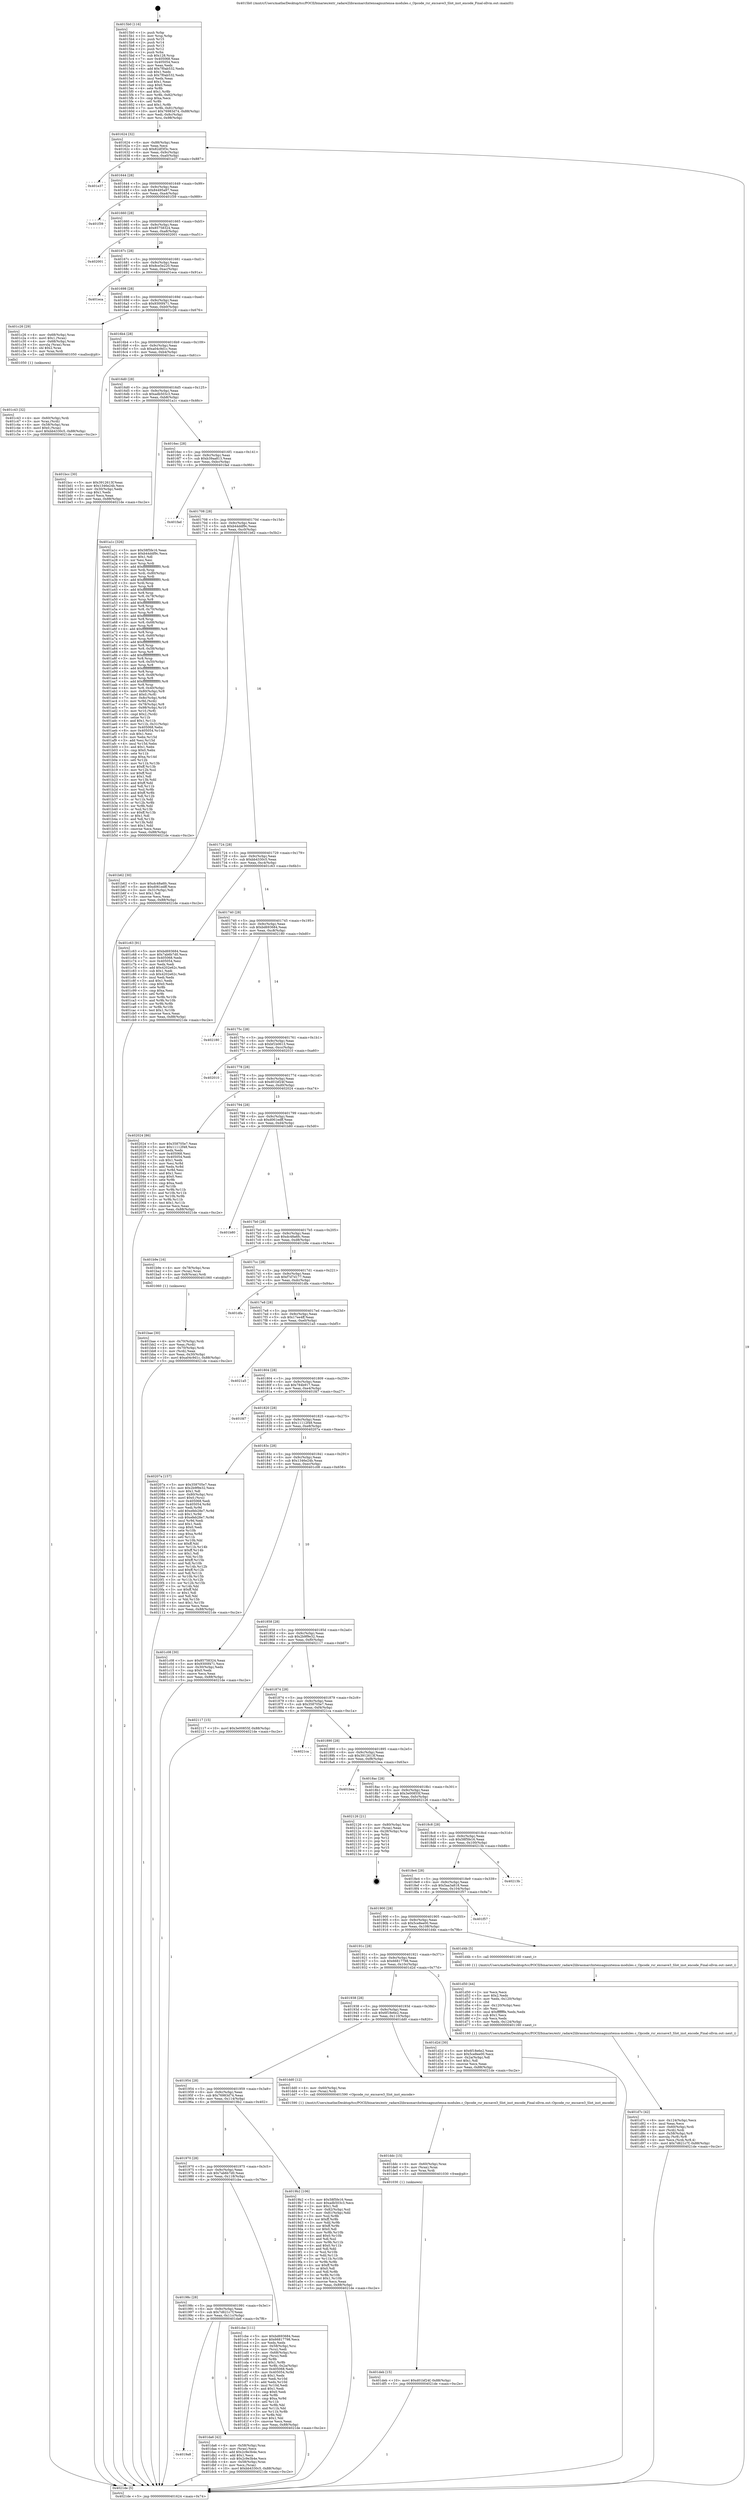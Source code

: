 digraph "0x4015b0" {
  label = "0x4015b0 (/mnt/c/Users/mathe/Desktop/tcc/POCII/binaries/extr_radare2librasmarchxtensagnuxtensa-modules.c_Opcode_rsr_excsave3_Slot_inst_encode_Final-ollvm.out::main(0))"
  labelloc = "t"
  node[shape=record]

  Entry [label="",width=0.3,height=0.3,shape=circle,fillcolor=black,style=filled]
  "0x401624" [label="{
     0x401624 [32]\l
     | [instrs]\l
     &nbsp;&nbsp;0x401624 \<+6\>: mov -0x88(%rbp),%eax\l
     &nbsp;&nbsp;0x40162a \<+2\>: mov %eax,%ecx\l
     &nbsp;&nbsp;0x40162c \<+6\>: sub $0x82df3f3c,%ecx\l
     &nbsp;&nbsp;0x401632 \<+6\>: mov %eax,-0x9c(%rbp)\l
     &nbsp;&nbsp;0x401638 \<+6\>: mov %ecx,-0xa0(%rbp)\l
     &nbsp;&nbsp;0x40163e \<+6\>: je 0000000000401e37 \<main+0x887\>\l
  }"]
  "0x401e37" [label="{
     0x401e37\l
  }", style=dashed]
  "0x401644" [label="{
     0x401644 [28]\l
     | [instrs]\l
     &nbsp;&nbsp;0x401644 \<+5\>: jmp 0000000000401649 \<main+0x99\>\l
     &nbsp;&nbsp;0x401649 \<+6\>: mov -0x9c(%rbp),%eax\l
     &nbsp;&nbsp;0x40164f \<+5\>: sub $0x84495a97,%eax\l
     &nbsp;&nbsp;0x401654 \<+6\>: mov %eax,-0xa4(%rbp)\l
     &nbsp;&nbsp;0x40165a \<+6\>: je 0000000000401f39 \<main+0x989\>\l
  }"]
  Exit [label="",width=0.3,height=0.3,shape=circle,fillcolor=black,style=filled,peripheries=2]
  "0x401f39" [label="{
     0x401f39\l
  }", style=dashed]
  "0x401660" [label="{
     0x401660 [28]\l
     | [instrs]\l
     &nbsp;&nbsp;0x401660 \<+5\>: jmp 0000000000401665 \<main+0xb5\>\l
     &nbsp;&nbsp;0x401665 \<+6\>: mov -0x9c(%rbp),%eax\l
     &nbsp;&nbsp;0x40166b \<+5\>: sub $0x85758324,%eax\l
     &nbsp;&nbsp;0x401670 \<+6\>: mov %eax,-0xa8(%rbp)\l
     &nbsp;&nbsp;0x401676 \<+6\>: je 0000000000402001 \<main+0xa51\>\l
  }"]
  "0x401deb" [label="{
     0x401deb [15]\l
     | [instrs]\l
     &nbsp;&nbsp;0x401deb \<+10\>: movl $0xd01bf24f,-0x88(%rbp)\l
     &nbsp;&nbsp;0x401df5 \<+5\>: jmp 00000000004021de \<main+0xc2e\>\l
  }"]
  "0x402001" [label="{
     0x402001\l
  }", style=dashed]
  "0x40167c" [label="{
     0x40167c [28]\l
     | [instrs]\l
     &nbsp;&nbsp;0x40167c \<+5\>: jmp 0000000000401681 \<main+0xd1\>\l
     &nbsp;&nbsp;0x401681 \<+6\>: mov -0x9c(%rbp),%eax\l
     &nbsp;&nbsp;0x401687 \<+5\>: sub $0x8ce5e220,%eax\l
     &nbsp;&nbsp;0x40168c \<+6\>: mov %eax,-0xac(%rbp)\l
     &nbsp;&nbsp;0x401692 \<+6\>: je 0000000000401eca \<main+0x91a\>\l
  }"]
  "0x401ddc" [label="{
     0x401ddc [15]\l
     | [instrs]\l
     &nbsp;&nbsp;0x401ddc \<+4\>: mov -0x60(%rbp),%rax\l
     &nbsp;&nbsp;0x401de0 \<+3\>: mov (%rax),%rax\l
     &nbsp;&nbsp;0x401de3 \<+3\>: mov %rax,%rdi\l
     &nbsp;&nbsp;0x401de6 \<+5\>: call 0000000000401030 \<free@plt\>\l
     | [calls]\l
     &nbsp;&nbsp;0x401030 \{1\} (unknown)\l
  }"]
  "0x401eca" [label="{
     0x401eca\l
  }", style=dashed]
  "0x401698" [label="{
     0x401698 [28]\l
     | [instrs]\l
     &nbsp;&nbsp;0x401698 \<+5\>: jmp 000000000040169d \<main+0xed\>\l
     &nbsp;&nbsp;0x40169d \<+6\>: mov -0x9c(%rbp),%eax\l
     &nbsp;&nbsp;0x4016a3 \<+5\>: sub $0x9300f471,%eax\l
     &nbsp;&nbsp;0x4016a8 \<+6\>: mov %eax,-0xb0(%rbp)\l
     &nbsp;&nbsp;0x4016ae \<+6\>: je 0000000000401c26 \<main+0x676\>\l
  }"]
  "0x4019a8" [label="{
     0x4019a8\l
  }", style=dashed]
  "0x401c26" [label="{
     0x401c26 [29]\l
     | [instrs]\l
     &nbsp;&nbsp;0x401c26 \<+4\>: mov -0x68(%rbp),%rax\l
     &nbsp;&nbsp;0x401c2a \<+6\>: movl $0x1,(%rax)\l
     &nbsp;&nbsp;0x401c30 \<+4\>: mov -0x68(%rbp),%rax\l
     &nbsp;&nbsp;0x401c34 \<+3\>: movslq (%rax),%rax\l
     &nbsp;&nbsp;0x401c37 \<+4\>: shl $0x2,%rax\l
     &nbsp;&nbsp;0x401c3b \<+3\>: mov %rax,%rdi\l
     &nbsp;&nbsp;0x401c3e \<+5\>: call 0000000000401050 \<malloc@plt\>\l
     | [calls]\l
     &nbsp;&nbsp;0x401050 \{1\} (unknown)\l
  }"]
  "0x4016b4" [label="{
     0x4016b4 [28]\l
     | [instrs]\l
     &nbsp;&nbsp;0x4016b4 \<+5\>: jmp 00000000004016b9 \<main+0x109\>\l
     &nbsp;&nbsp;0x4016b9 \<+6\>: mov -0x9c(%rbp),%eax\l
     &nbsp;&nbsp;0x4016bf \<+5\>: sub $0xa04c9d1c,%eax\l
     &nbsp;&nbsp;0x4016c4 \<+6\>: mov %eax,-0xb4(%rbp)\l
     &nbsp;&nbsp;0x4016ca \<+6\>: je 0000000000401bcc \<main+0x61c\>\l
  }"]
  "0x401da6" [label="{
     0x401da6 [42]\l
     | [instrs]\l
     &nbsp;&nbsp;0x401da6 \<+4\>: mov -0x58(%rbp),%rax\l
     &nbsp;&nbsp;0x401daa \<+2\>: mov (%rax),%ecx\l
     &nbsp;&nbsp;0x401dac \<+6\>: add $0x2c9e3b4e,%ecx\l
     &nbsp;&nbsp;0x401db2 \<+3\>: add $0x1,%ecx\l
     &nbsp;&nbsp;0x401db5 \<+6\>: sub $0x2c9e3b4e,%ecx\l
     &nbsp;&nbsp;0x401dbb \<+4\>: mov -0x58(%rbp),%rax\l
     &nbsp;&nbsp;0x401dbf \<+2\>: mov %ecx,(%rax)\l
     &nbsp;&nbsp;0x401dc1 \<+10\>: movl $0xbb4330c5,-0x88(%rbp)\l
     &nbsp;&nbsp;0x401dcb \<+5\>: jmp 00000000004021de \<main+0xc2e\>\l
  }"]
  "0x401bcc" [label="{
     0x401bcc [30]\l
     | [instrs]\l
     &nbsp;&nbsp;0x401bcc \<+5\>: mov $0x3912613f,%eax\l
     &nbsp;&nbsp;0x401bd1 \<+5\>: mov $0x1346e24b,%ecx\l
     &nbsp;&nbsp;0x401bd6 \<+3\>: mov -0x30(%rbp),%edx\l
     &nbsp;&nbsp;0x401bd9 \<+3\>: cmp $0x1,%edx\l
     &nbsp;&nbsp;0x401bdc \<+3\>: cmovl %ecx,%eax\l
     &nbsp;&nbsp;0x401bdf \<+6\>: mov %eax,-0x88(%rbp)\l
     &nbsp;&nbsp;0x401be5 \<+5\>: jmp 00000000004021de \<main+0xc2e\>\l
  }"]
  "0x4016d0" [label="{
     0x4016d0 [28]\l
     | [instrs]\l
     &nbsp;&nbsp;0x4016d0 \<+5\>: jmp 00000000004016d5 \<main+0x125\>\l
     &nbsp;&nbsp;0x4016d5 \<+6\>: mov -0x9c(%rbp),%eax\l
     &nbsp;&nbsp;0x4016db \<+5\>: sub $0xadb503c3,%eax\l
     &nbsp;&nbsp;0x4016e0 \<+6\>: mov %eax,-0xb8(%rbp)\l
     &nbsp;&nbsp;0x4016e6 \<+6\>: je 0000000000401a1c \<main+0x46c\>\l
  }"]
  "0x401d7c" [label="{
     0x401d7c [42]\l
     | [instrs]\l
     &nbsp;&nbsp;0x401d7c \<+6\>: mov -0x124(%rbp),%ecx\l
     &nbsp;&nbsp;0x401d82 \<+3\>: imul %eax,%ecx\l
     &nbsp;&nbsp;0x401d85 \<+4\>: mov -0x60(%rbp),%rdi\l
     &nbsp;&nbsp;0x401d89 \<+3\>: mov (%rdi),%rdi\l
     &nbsp;&nbsp;0x401d8c \<+4\>: mov -0x58(%rbp),%r8\l
     &nbsp;&nbsp;0x401d90 \<+3\>: movslq (%r8),%r8\l
     &nbsp;&nbsp;0x401d93 \<+4\>: mov %ecx,(%rdi,%r8,4)\l
     &nbsp;&nbsp;0x401d97 \<+10\>: movl $0x7d621c7f,-0x88(%rbp)\l
     &nbsp;&nbsp;0x401da1 \<+5\>: jmp 00000000004021de \<main+0xc2e\>\l
  }"]
  "0x401a1c" [label="{
     0x401a1c [326]\l
     | [instrs]\l
     &nbsp;&nbsp;0x401a1c \<+5\>: mov $0x58f5fe16,%eax\l
     &nbsp;&nbsp;0x401a21 \<+5\>: mov $0xb44ddf9c,%ecx\l
     &nbsp;&nbsp;0x401a26 \<+2\>: mov $0x1,%dl\l
     &nbsp;&nbsp;0x401a28 \<+2\>: xor %esi,%esi\l
     &nbsp;&nbsp;0x401a2a \<+3\>: mov %rsp,%rdi\l
     &nbsp;&nbsp;0x401a2d \<+4\>: add $0xfffffffffffffff0,%rdi\l
     &nbsp;&nbsp;0x401a31 \<+3\>: mov %rdi,%rsp\l
     &nbsp;&nbsp;0x401a34 \<+4\>: mov %rdi,-0x80(%rbp)\l
     &nbsp;&nbsp;0x401a38 \<+3\>: mov %rsp,%rdi\l
     &nbsp;&nbsp;0x401a3b \<+4\>: add $0xfffffffffffffff0,%rdi\l
     &nbsp;&nbsp;0x401a3f \<+3\>: mov %rdi,%rsp\l
     &nbsp;&nbsp;0x401a42 \<+3\>: mov %rsp,%r8\l
     &nbsp;&nbsp;0x401a45 \<+4\>: add $0xfffffffffffffff0,%r8\l
     &nbsp;&nbsp;0x401a49 \<+3\>: mov %r8,%rsp\l
     &nbsp;&nbsp;0x401a4c \<+4\>: mov %r8,-0x78(%rbp)\l
     &nbsp;&nbsp;0x401a50 \<+3\>: mov %rsp,%r8\l
     &nbsp;&nbsp;0x401a53 \<+4\>: add $0xfffffffffffffff0,%r8\l
     &nbsp;&nbsp;0x401a57 \<+3\>: mov %r8,%rsp\l
     &nbsp;&nbsp;0x401a5a \<+4\>: mov %r8,-0x70(%rbp)\l
     &nbsp;&nbsp;0x401a5e \<+3\>: mov %rsp,%r8\l
     &nbsp;&nbsp;0x401a61 \<+4\>: add $0xfffffffffffffff0,%r8\l
     &nbsp;&nbsp;0x401a65 \<+3\>: mov %r8,%rsp\l
     &nbsp;&nbsp;0x401a68 \<+4\>: mov %r8,-0x68(%rbp)\l
     &nbsp;&nbsp;0x401a6c \<+3\>: mov %rsp,%r8\l
     &nbsp;&nbsp;0x401a6f \<+4\>: add $0xfffffffffffffff0,%r8\l
     &nbsp;&nbsp;0x401a73 \<+3\>: mov %r8,%rsp\l
     &nbsp;&nbsp;0x401a76 \<+4\>: mov %r8,-0x60(%rbp)\l
     &nbsp;&nbsp;0x401a7a \<+3\>: mov %rsp,%r8\l
     &nbsp;&nbsp;0x401a7d \<+4\>: add $0xfffffffffffffff0,%r8\l
     &nbsp;&nbsp;0x401a81 \<+3\>: mov %r8,%rsp\l
     &nbsp;&nbsp;0x401a84 \<+4\>: mov %r8,-0x58(%rbp)\l
     &nbsp;&nbsp;0x401a88 \<+3\>: mov %rsp,%r8\l
     &nbsp;&nbsp;0x401a8b \<+4\>: add $0xfffffffffffffff0,%r8\l
     &nbsp;&nbsp;0x401a8f \<+3\>: mov %r8,%rsp\l
     &nbsp;&nbsp;0x401a92 \<+4\>: mov %r8,-0x50(%rbp)\l
     &nbsp;&nbsp;0x401a96 \<+3\>: mov %rsp,%r8\l
     &nbsp;&nbsp;0x401a99 \<+4\>: add $0xfffffffffffffff0,%r8\l
     &nbsp;&nbsp;0x401a9d \<+3\>: mov %r8,%rsp\l
     &nbsp;&nbsp;0x401aa0 \<+4\>: mov %r8,-0x48(%rbp)\l
     &nbsp;&nbsp;0x401aa4 \<+3\>: mov %rsp,%r8\l
     &nbsp;&nbsp;0x401aa7 \<+4\>: add $0xfffffffffffffff0,%r8\l
     &nbsp;&nbsp;0x401aab \<+3\>: mov %r8,%rsp\l
     &nbsp;&nbsp;0x401aae \<+4\>: mov %r8,-0x40(%rbp)\l
     &nbsp;&nbsp;0x401ab2 \<+4\>: mov -0x80(%rbp),%r8\l
     &nbsp;&nbsp;0x401ab6 \<+7\>: movl $0x0,(%r8)\l
     &nbsp;&nbsp;0x401abd \<+7\>: mov -0x8c(%rbp),%r9d\l
     &nbsp;&nbsp;0x401ac4 \<+3\>: mov %r9d,(%rdi)\l
     &nbsp;&nbsp;0x401ac7 \<+4\>: mov -0x78(%rbp),%r8\l
     &nbsp;&nbsp;0x401acb \<+7\>: mov -0x98(%rbp),%r10\l
     &nbsp;&nbsp;0x401ad2 \<+3\>: mov %r10,(%r8)\l
     &nbsp;&nbsp;0x401ad5 \<+3\>: cmpl $0x2,(%rdi)\l
     &nbsp;&nbsp;0x401ad8 \<+4\>: setne %r11b\l
     &nbsp;&nbsp;0x401adc \<+4\>: and $0x1,%r11b\l
     &nbsp;&nbsp;0x401ae0 \<+4\>: mov %r11b,-0x31(%rbp)\l
     &nbsp;&nbsp;0x401ae4 \<+7\>: mov 0x405068,%ebx\l
     &nbsp;&nbsp;0x401aeb \<+8\>: mov 0x405054,%r14d\l
     &nbsp;&nbsp;0x401af3 \<+3\>: sub $0x1,%esi\l
     &nbsp;&nbsp;0x401af6 \<+3\>: mov %ebx,%r15d\l
     &nbsp;&nbsp;0x401af9 \<+3\>: add %esi,%r15d\l
     &nbsp;&nbsp;0x401afc \<+4\>: imul %r15d,%ebx\l
     &nbsp;&nbsp;0x401b00 \<+3\>: and $0x1,%ebx\l
     &nbsp;&nbsp;0x401b03 \<+3\>: cmp $0x0,%ebx\l
     &nbsp;&nbsp;0x401b06 \<+4\>: sete %r11b\l
     &nbsp;&nbsp;0x401b0a \<+4\>: cmp $0xa,%r14d\l
     &nbsp;&nbsp;0x401b0e \<+4\>: setl %r12b\l
     &nbsp;&nbsp;0x401b12 \<+3\>: mov %r11b,%r13b\l
     &nbsp;&nbsp;0x401b15 \<+4\>: xor $0xff,%r13b\l
     &nbsp;&nbsp;0x401b19 \<+3\>: mov %r12b,%sil\l
     &nbsp;&nbsp;0x401b1c \<+4\>: xor $0xff,%sil\l
     &nbsp;&nbsp;0x401b20 \<+3\>: xor $0x1,%dl\l
     &nbsp;&nbsp;0x401b23 \<+3\>: mov %r13b,%dil\l
     &nbsp;&nbsp;0x401b26 \<+4\>: and $0xff,%dil\l
     &nbsp;&nbsp;0x401b2a \<+3\>: and %dl,%r11b\l
     &nbsp;&nbsp;0x401b2d \<+3\>: mov %sil,%r8b\l
     &nbsp;&nbsp;0x401b30 \<+4\>: and $0xff,%r8b\l
     &nbsp;&nbsp;0x401b34 \<+3\>: and %dl,%r12b\l
     &nbsp;&nbsp;0x401b37 \<+3\>: or %r11b,%dil\l
     &nbsp;&nbsp;0x401b3a \<+3\>: or %r12b,%r8b\l
     &nbsp;&nbsp;0x401b3d \<+3\>: xor %r8b,%dil\l
     &nbsp;&nbsp;0x401b40 \<+3\>: or %sil,%r13b\l
     &nbsp;&nbsp;0x401b43 \<+4\>: xor $0xff,%r13b\l
     &nbsp;&nbsp;0x401b47 \<+3\>: or $0x1,%dl\l
     &nbsp;&nbsp;0x401b4a \<+3\>: and %dl,%r13b\l
     &nbsp;&nbsp;0x401b4d \<+3\>: or %r13b,%dil\l
     &nbsp;&nbsp;0x401b50 \<+4\>: test $0x1,%dil\l
     &nbsp;&nbsp;0x401b54 \<+3\>: cmovne %ecx,%eax\l
     &nbsp;&nbsp;0x401b57 \<+6\>: mov %eax,-0x88(%rbp)\l
     &nbsp;&nbsp;0x401b5d \<+5\>: jmp 00000000004021de \<main+0xc2e\>\l
  }"]
  "0x4016ec" [label="{
     0x4016ec [28]\l
     | [instrs]\l
     &nbsp;&nbsp;0x4016ec \<+5\>: jmp 00000000004016f1 \<main+0x141\>\l
     &nbsp;&nbsp;0x4016f1 \<+6\>: mov -0x9c(%rbp),%eax\l
     &nbsp;&nbsp;0x4016f7 \<+5\>: sub $0xb39aa813,%eax\l
     &nbsp;&nbsp;0x4016fc \<+6\>: mov %eax,-0xbc(%rbp)\l
     &nbsp;&nbsp;0x401702 \<+6\>: je 0000000000401fad \<main+0x9fd\>\l
  }"]
  "0x401d50" [label="{
     0x401d50 [44]\l
     | [instrs]\l
     &nbsp;&nbsp;0x401d50 \<+2\>: xor %ecx,%ecx\l
     &nbsp;&nbsp;0x401d52 \<+5\>: mov $0x2,%edx\l
     &nbsp;&nbsp;0x401d57 \<+6\>: mov %edx,-0x120(%rbp)\l
     &nbsp;&nbsp;0x401d5d \<+1\>: cltd\l
     &nbsp;&nbsp;0x401d5e \<+6\>: mov -0x120(%rbp),%esi\l
     &nbsp;&nbsp;0x401d64 \<+2\>: idiv %esi\l
     &nbsp;&nbsp;0x401d66 \<+6\>: imul $0xfffffffe,%edx,%edx\l
     &nbsp;&nbsp;0x401d6c \<+3\>: sub $0x1,%ecx\l
     &nbsp;&nbsp;0x401d6f \<+2\>: sub %ecx,%edx\l
     &nbsp;&nbsp;0x401d71 \<+6\>: mov %edx,-0x124(%rbp)\l
     &nbsp;&nbsp;0x401d77 \<+5\>: call 0000000000401160 \<next_i\>\l
     | [calls]\l
     &nbsp;&nbsp;0x401160 \{1\} (/mnt/c/Users/mathe/Desktop/tcc/POCII/binaries/extr_radare2librasmarchxtensagnuxtensa-modules.c_Opcode_rsr_excsave3_Slot_inst_encode_Final-ollvm.out::next_i)\l
  }"]
  "0x401fad" [label="{
     0x401fad\l
  }", style=dashed]
  "0x401708" [label="{
     0x401708 [28]\l
     | [instrs]\l
     &nbsp;&nbsp;0x401708 \<+5\>: jmp 000000000040170d \<main+0x15d\>\l
     &nbsp;&nbsp;0x40170d \<+6\>: mov -0x9c(%rbp),%eax\l
     &nbsp;&nbsp;0x401713 \<+5\>: sub $0xb44ddf9c,%eax\l
     &nbsp;&nbsp;0x401718 \<+6\>: mov %eax,-0xc0(%rbp)\l
     &nbsp;&nbsp;0x40171e \<+6\>: je 0000000000401b62 \<main+0x5b2\>\l
  }"]
  "0x40198c" [label="{
     0x40198c [28]\l
     | [instrs]\l
     &nbsp;&nbsp;0x40198c \<+5\>: jmp 0000000000401991 \<main+0x3e1\>\l
     &nbsp;&nbsp;0x401991 \<+6\>: mov -0x9c(%rbp),%eax\l
     &nbsp;&nbsp;0x401997 \<+5\>: sub $0x7d621c7f,%eax\l
     &nbsp;&nbsp;0x40199c \<+6\>: mov %eax,-0x11c(%rbp)\l
     &nbsp;&nbsp;0x4019a2 \<+6\>: je 0000000000401da6 \<main+0x7f6\>\l
  }"]
  "0x401b62" [label="{
     0x401b62 [30]\l
     | [instrs]\l
     &nbsp;&nbsp;0x401b62 \<+5\>: mov $0xdc48a6fc,%eax\l
     &nbsp;&nbsp;0x401b67 \<+5\>: mov $0xd061edff,%ecx\l
     &nbsp;&nbsp;0x401b6c \<+3\>: mov -0x31(%rbp),%dl\l
     &nbsp;&nbsp;0x401b6f \<+3\>: test $0x1,%dl\l
     &nbsp;&nbsp;0x401b72 \<+3\>: cmovne %ecx,%eax\l
     &nbsp;&nbsp;0x401b75 \<+6\>: mov %eax,-0x88(%rbp)\l
     &nbsp;&nbsp;0x401b7b \<+5\>: jmp 00000000004021de \<main+0xc2e\>\l
  }"]
  "0x401724" [label="{
     0x401724 [28]\l
     | [instrs]\l
     &nbsp;&nbsp;0x401724 \<+5\>: jmp 0000000000401729 \<main+0x179\>\l
     &nbsp;&nbsp;0x401729 \<+6\>: mov -0x9c(%rbp),%eax\l
     &nbsp;&nbsp;0x40172f \<+5\>: sub $0xbb4330c5,%eax\l
     &nbsp;&nbsp;0x401734 \<+6\>: mov %eax,-0xc4(%rbp)\l
     &nbsp;&nbsp;0x40173a \<+6\>: je 0000000000401c63 \<main+0x6b3\>\l
  }"]
  "0x401cbe" [label="{
     0x401cbe [111]\l
     | [instrs]\l
     &nbsp;&nbsp;0x401cbe \<+5\>: mov $0xbd693684,%eax\l
     &nbsp;&nbsp;0x401cc3 \<+5\>: mov $0x66817798,%ecx\l
     &nbsp;&nbsp;0x401cc8 \<+2\>: xor %edx,%edx\l
     &nbsp;&nbsp;0x401cca \<+4\>: mov -0x58(%rbp),%rsi\l
     &nbsp;&nbsp;0x401cce \<+2\>: mov (%rsi),%edi\l
     &nbsp;&nbsp;0x401cd0 \<+4\>: mov -0x68(%rbp),%rsi\l
     &nbsp;&nbsp;0x401cd4 \<+2\>: cmp (%rsi),%edi\l
     &nbsp;&nbsp;0x401cd6 \<+4\>: setl %r8b\l
     &nbsp;&nbsp;0x401cda \<+4\>: and $0x1,%r8b\l
     &nbsp;&nbsp;0x401cde \<+4\>: mov %r8b,-0x2a(%rbp)\l
     &nbsp;&nbsp;0x401ce2 \<+7\>: mov 0x405068,%edi\l
     &nbsp;&nbsp;0x401ce9 \<+8\>: mov 0x405054,%r9d\l
     &nbsp;&nbsp;0x401cf1 \<+3\>: sub $0x1,%edx\l
     &nbsp;&nbsp;0x401cf4 \<+3\>: mov %edi,%r10d\l
     &nbsp;&nbsp;0x401cf7 \<+3\>: add %edx,%r10d\l
     &nbsp;&nbsp;0x401cfa \<+4\>: imul %r10d,%edi\l
     &nbsp;&nbsp;0x401cfe \<+3\>: and $0x1,%edi\l
     &nbsp;&nbsp;0x401d01 \<+3\>: cmp $0x0,%edi\l
     &nbsp;&nbsp;0x401d04 \<+4\>: sete %r8b\l
     &nbsp;&nbsp;0x401d08 \<+4\>: cmp $0xa,%r9d\l
     &nbsp;&nbsp;0x401d0c \<+4\>: setl %r11b\l
     &nbsp;&nbsp;0x401d10 \<+3\>: mov %r8b,%bl\l
     &nbsp;&nbsp;0x401d13 \<+3\>: and %r11b,%bl\l
     &nbsp;&nbsp;0x401d16 \<+3\>: xor %r11b,%r8b\l
     &nbsp;&nbsp;0x401d19 \<+3\>: or %r8b,%bl\l
     &nbsp;&nbsp;0x401d1c \<+3\>: test $0x1,%bl\l
     &nbsp;&nbsp;0x401d1f \<+3\>: cmovne %ecx,%eax\l
     &nbsp;&nbsp;0x401d22 \<+6\>: mov %eax,-0x88(%rbp)\l
     &nbsp;&nbsp;0x401d28 \<+5\>: jmp 00000000004021de \<main+0xc2e\>\l
  }"]
  "0x401c63" [label="{
     0x401c63 [91]\l
     | [instrs]\l
     &nbsp;&nbsp;0x401c63 \<+5\>: mov $0xbd693684,%eax\l
     &nbsp;&nbsp;0x401c68 \<+5\>: mov $0x7ab6b7d0,%ecx\l
     &nbsp;&nbsp;0x401c6d \<+7\>: mov 0x405068,%edx\l
     &nbsp;&nbsp;0x401c74 \<+7\>: mov 0x405054,%esi\l
     &nbsp;&nbsp;0x401c7b \<+2\>: mov %edx,%edi\l
     &nbsp;&nbsp;0x401c7d \<+6\>: add $0x4202e62c,%edi\l
     &nbsp;&nbsp;0x401c83 \<+3\>: sub $0x1,%edi\l
     &nbsp;&nbsp;0x401c86 \<+6\>: sub $0x4202e62c,%edi\l
     &nbsp;&nbsp;0x401c8c \<+3\>: imul %edi,%edx\l
     &nbsp;&nbsp;0x401c8f \<+3\>: and $0x1,%edx\l
     &nbsp;&nbsp;0x401c92 \<+3\>: cmp $0x0,%edx\l
     &nbsp;&nbsp;0x401c95 \<+4\>: sete %r8b\l
     &nbsp;&nbsp;0x401c99 \<+3\>: cmp $0xa,%esi\l
     &nbsp;&nbsp;0x401c9c \<+4\>: setl %r9b\l
     &nbsp;&nbsp;0x401ca0 \<+3\>: mov %r8b,%r10b\l
     &nbsp;&nbsp;0x401ca3 \<+3\>: and %r9b,%r10b\l
     &nbsp;&nbsp;0x401ca6 \<+3\>: xor %r9b,%r8b\l
     &nbsp;&nbsp;0x401ca9 \<+3\>: or %r8b,%r10b\l
     &nbsp;&nbsp;0x401cac \<+4\>: test $0x1,%r10b\l
     &nbsp;&nbsp;0x401cb0 \<+3\>: cmovne %ecx,%eax\l
     &nbsp;&nbsp;0x401cb3 \<+6\>: mov %eax,-0x88(%rbp)\l
     &nbsp;&nbsp;0x401cb9 \<+5\>: jmp 00000000004021de \<main+0xc2e\>\l
  }"]
  "0x401740" [label="{
     0x401740 [28]\l
     | [instrs]\l
     &nbsp;&nbsp;0x401740 \<+5\>: jmp 0000000000401745 \<main+0x195\>\l
     &nbsp;&nbsp;0x401745 \<+6\>: mov -0x9c(%rbp),%eax\l
     &nbsp;&nbsp;0x40174b \<+5\>: sub $0xbd693684,%eax\l
     &nbsp;&nbsp;0x401750 \<+6\>: mov %eax,-0xc8(%rbp)\l
     &nbsp;&nbsp;0x401756 \<+6\>: je 0000000000402180 \<main+0xbd0\>\l
  }"]
  "0x401c43" [label="{
     0x401c43 [32]\l
     | [instrs]\l
     &nbsp;&nbsp;0x401c43 \<+4\>: mov -0x60(%rbp),%rdi\l
     &nbsp;&nbsp;0x401c47 \<+3\>: mov %rax,(%rdi)\l
     &nbsp;&nbsp;0x401c4a \<+4\>: mov -0x58(%rbp),%rax\l
     &nbsp;&nbsp;0x401c4e \<+6\>: movl $0x0,(%rax)\l
     &nbsp;&nbsp;0x401c54 \<+10\>: movl $0xbb4330c5,-0x88(%rbp)\l
     &nbsp;&nbsp;0x401c5e \<+5\>: jmp 00000000004021de \<main+0xc2e\>\l
  }"]
  "0x402180" [label="{
     0x402180\l
  }", style=dashed]
  "0x40175c" [label="{
     0x40175c [28]\l
     | [instrs]\l
     &nbsp;&nbsp;0x40175c \<+5\>: jmp 0000000000401761 \<main+0x1b1\>\l
     &nbsp;&nbsp;0x401761 \<+6\>: mov -0x9c(%rbp),%eax\l
     &nbsp;&nbsp;0x401767 \<+5\>: sub $0xbf1b0613,%eax\l
     &nbsp;&nbsp;0x40176c \<+6\>: mov %eax,-0xcc(%rbp)\l
     &nbsp;&nbsp;0x401772 \<+6\>: je 0000000000402010 \<main+0xa60\>\l
  }"]
  "0x401bae" [label="{
     0x401bae [30]\l
     | [instrs]\l
     &nbsp;&nbsp;0x401bae \<+4\>: mov -0x70(%rbp),%rdi\l
     &nbsp;&nbsp;0x401bb2 \<+2\>: mov %eax,(%rdi)\l
     &nbsp;&nbsp;0x401bb4 \<+4\>: mov -0x70(%rbp),%rdi\l
     &nbsp;&nbsp;0x401bb8 \<+2\>: mov (%rdi),%eax\l
     &nbsp;&nbsp;0x401bba \<+3\>: mov %eax,-0x30(%rbp)\l
     &nbsp;&nbsp;0x401bbd \<+10\>: movl $0xa04c9d1c,-0x88(%rbp)\l
     &nbsp;&nbsp;0x401bc7 \<+5\>: jmp 00000000004021de \<main+0xc2e\>\l
  }"]
  "0x402010" [label="{
     0x402010\l
  }", style=dashed]
  "0x401778" [label="{
     0x401778 [28]\l
     | [instrs]\l
     &nbsp;&nbsp;0x401778 \<+5\>: jmp 000000000040177d \<main+0x1cd\>\l
     &nbsp;&nbsp;0x40177d \<+6\>: mov -0x9c(%rbp),%eax\l
     &nbsp;&nbsp;0x401783 \<+5\>: sub $0xd01bf24f,%eax\l
     &nbsp;&nbsp;0x401788 \<+6\>: mov %eax,-0xd0(%rbp)\l
     &nbsp;&nbsp;0x40178e \<+6\>: je 0000000000402024 \<main+0xa74\>\l
  }"]
  "0x4015b0" [label="{
     0x4015b0 [116]\l
     | [instrs]\l
     &nbsp;&nbsp;0x4015b0 \<+1\>: push %rbp\l
     &nbsp;&nbsp;0x4015b1 \<+3\>: mov %rsp,%rbp\l
     &nbsp;&nbsp;0x4015b4 \<+2\>: push %r15\l
     &nbsp;&nbsp;0x4015b6 \<+2\>: push %r14\l
     &nbsp;&nbsp;0x4015b8 \<+2\>: push %r13\l
     &nbsp;&nbsp;0x4015ba \<+2\>: push %r12\l
     &nbsp;&nbsp;0x4015bc \<+1\>: push %rbx\l
     &nbsp;&nbsp;0x4015bd \<+7\>: sub $0x128,%rsp\l
     &nbsp;&nbsp;0x4015c4 \<+7\>: mov 0x405068,%eax\l
     &nbsp;&nbsp;0x4015cb \<+7\>: mov 0x405054,%ecx\l
     &nbsp;&nbsp;0x4015d2 \<+2\>: mov %eax,%edx\l
     &nbsp;&nbsp;0x4015d4 \<+6\>: add $0x7f0ab532,%edx\l
     &nbsp;&nbsp;0x4015da \<+3\>: sub $0x1,%edx\l
     &nbsp;&nbsp;0x4015dd \<+6\>: sub $0x7f0ab532,%edx\l
     &nbsp;&nbsp;0x4015e3 \<+3\>: imul %edx,%eax\l
     &nbsp;&nbsp;0x4015e6 \<+3\>: and $0x1,%eax\l
     &nbsp;&nbsp;0x4015e9 \<+3\>: cmp $0x0,%eax\l
     &nbsp;&nbsp;0x4015ec \<+4\>: sete %r8b\l
     &nbsp;&nbsp;0x4015f0 \<+4\>: and $0x1,%r8b\l
     &nbsp;&nbsp;0x4015f4 \<+7\>: mov %r8b,-0x82(%rbp)\l
     &nbsp;&nbsp;0x4015fb \<+3\>: cmp $0xa,%ecx\l
     &nbsp;&nbsp;0x4015fe \<+4\>: setl %r8b\l
     &nbsp;&nbsp;0x401602 \<+4\>: and $0x1,%r8b\l
     &nbsp;&nbsp;0x401606 \<+7\>: mov %r8b,-0x81(%rbp)\l
     &nbsp;&nbsp;0x40160d \<+10\>: movl $0x76983d74,-0x88(%rbp)\l
     &nbsp;&nbsp;0x401617 \<+6\>: mov %edi,-0x8c(%rbp)\l
     &nbsp;&nbsp;0x40161d \<+7\>: mov %rsi,-0x98(%rbp)\l
  }"]
  "0x402024" [label="{
     0x402024 [86]\l
     | [instrs]\l
     &nbsp;&nbsp;0x402024 \<+5\>: mov $0x358705e7,%eax\l
     &nbsp;&nbsp;0x402029 \<+5\>: mov $0x11112f48,%ecx\l
     &nbsp;&nbsp;0x40202e \<+2\>: xor %edx,%edx\l
     &nbsp;&nbsp;0x402030 \<+7\>: mov 0x405068,%esi\l
     &nbsp;&nbsp;0x402037 \<+7\>: mov 0x405054,%edi\l
     &nbsp;&nbsp;0x40203e \<+3\>: sub $0x1,%edx\l
     &nbsp;&nbsp;0x402041 \<+3\>: mov %esi,%r8d\l
     &nbsp;&nbsp;0x402044 \<+3\>: add %edx,%r8d\l
     &nbsp;&nbsp;0x402047 \<+4\>: imul %r8d,%esi\l
     &nbsp;&nbsp;0x40204b \<+3\>: and $0x1,%esi\l
     &nbsp;&nbsp;0x40204e \<+3\>: cmp $0x0,%esi\l
     &nbsp;&nbsp;0x402051 \<+4\>: sete %r9b\l
     &nbsp;&nbsp;0x402055 \<+3\>: cmp $0xa,%edi\l
     &nbsp;&nbsp;0x402058 \<+4\>: setl %r10b\l
     &nbsp;&nbsp;0x40205c \<+3\>: mov %r9b,%r11b\l
     &nbsp;&nbsp;0x40205f \<+3\>: and %r10b,%r11b\l
     &nbsp;&nbsp;0x402062 \<+3\>: xor %r10b,%r9b\l
     &nbsp;&nbsp;0x402065 \<+3\>: or %r9b,%r11b\l
     &nbsp;&nbsp;0x402068 \<+4\>: test $0x1,%r11b\l
     &nbsp;&nbsp;0x40206c \<+3\>: cmovne %ecx,%eax\l
     &nbsp;&nbsp;0x40206f \<+6\>: mov %eax,-0x88(%rbp)\l
     &nbsp;&nbsp;0x402075 \<+5\>: jmp 00000000004021de \<main+0xc2e\>\l
  }"]
  "0x401794" [label="{
     0x401794 [28]\l
     | [instrs]\l
     &nbsp;&nbsp;0x401794 \<+5\>: jmp 0000000000401799 \<main+0x1e9\>\l
     &nbsp;&nbsp;0x401799 \<+6\>: mov -0x9c(%rbp),%eax\l
     &nbsp;&nbsp;0x40179f \<+5\>: sub $0xd061edff,%eax\l
     &nbsp;&nbsp;0x4017a4 \<+6\>: mov %eax,-0xd4(%rbp)\l
     &nbsp;&nbsp;0x4017aa \<+6\>: je 0000000000401b80 \<main+0x5d0\>\l
  }"]
  "0x4021de" [label="{
     0x4021de [5]\l
     | [instrs]\l
     &nbsp;&nbsp;0x4021de \<+5\>: jmp 0000000000401624 \<main+0x74\>\l
  }"]
  "0x401b80" [label="{
     0x401b80\l
  }", style=dashed]
  "0x4017b0" [label="{
     0x4017b0 [28]\l
     | [instrs]\l
     &nbsp;&nbsp;0x4017b0 \<+5\>: jmp 00000000004017b5 \<main+0x205\>\l
     &nbsp;&nbsp;0x4017b5 \<+6\>: mov -0x9c(%rbp),%eax\l
     &nbsp;&nbsp;0x4017bb \<+5\>: sub $0xdc48a6fc,%eax\l
     &nbsp;&nbsp;0x4017c0 \<+6\>: mov %eax,-0xd8(%rbp)\l
     &nbsp;&nbsp;0x4017c6 \<+6\>: je 0000000000401b9e \<main+0x5ee\>\l
  }"]
  "0x401970" [label="{
     0x401970 [28]\l
     | [instrs]\l
     &nbsp;&nbsp;0x401970 \<+5\>: jmp 0000000000401975 \<main+0x3c5\>\l
     &nbsp;&nbsp;0x401975 \<+6\>: mov -0x9c(%rbp),%eax\l
     &nbsp;&nbsp;0x40197b \<+5\>: sub $0x7ab6b7d0,%eax\l
     &nbsp;&nbsp;0x401980 \<+6\>: mov %eax,-0x118(%rbp)\l
     &nbsp;&nbsp;0x401986 \<+6\>: je 0000000000401cbe \<main+0x70e\>\l
  }"]
  "0x401b9e" [label="{
     0x401b9e [16]\l
     | [instrs]\l
     &nbsp;&nbsp;0x401b9e \<+4\>: mov -0x78(%rbp),%rax\l
     &nbsp;&nbsp;0x401ba2 \<+3\>: mov (%rax),%rax\l
     &nbsp;&nbsp;0x401ba5 \<+4\>: mov 0x8(%rax),%rdi\l
     &nbsp;&nbsp;0x401ba9 \<+5\>: call 0000000000401060 \<atoi@plt\>\l
     | [calls]\l
     &nbsp;&nbsp;0x401060 \{1\} (unknown)\l
  }"]
  "0x4017cc" [label="{
     0x4017cc [28]\l
     | [instrs]\l
     &nbsp;&nbsp;0x4017cc \<+5\>: jmp 00000000004017d1 \<main+0x221\>\l
     &nbsp;&nbsp;0x4017d1 \<+6\>: mov -0x9c(%rbp),%eax\l
     &nbsp;&nbsp;0x4017d7 \<+5\>: sub $0xf7d7d177,%eax\l
     &nbsp;&nbsp;0x4017dc \<+6\>: mov %eax,-0xdc(%rbp)\l
     &nbsp;&nbsp;0x4017e2 \<+6\>: je 0000000000401dfa \<main+0x84a\>\l
  }"]
  "0x4019b2" [label="{
     0x4019b2 [106]\l
     | [instrs]\l
     &nbsp;&nbsp;0x4019b2 \<+5\>: mov $0x58f5fe16,%eax\l
     &nbsp;&nbsp;0x4019b7 \<+5\>: mov $0xadb503c3,%ecx\l
     &nbsp;&nbsp;0x4019bc \<+2\>: mov $0x1,%dl\l
     &nbsp;&nbsp;0x4019be \<+7\>: mov -0x82(%rbp),%sil\l
     &nbsp;&nbsp;0x4019c5 \<+7\>: mov -0x81(%rbp),%dil\l
     &nbsp;&nbsp;0x4019cc \<+3\>: mov %sil,%r8b\l
     &nbsp;&nbsp;0x4019cf \<+4\>: xor $0xff,%r8b\l
     &nbsp;&nbsp;0x4019d3 \<+3\>: mov %dil,%r9b\l
     &nbsp;&nbsp;0x4019d6 \<+4\>: xor $0xff,%r9b\l
     &nbsp;&nbsp;0x4019da \<+3\>: xor $0x0,%dl\l
     &nbsp;&nbsp;0x4019dd \<+3\>: mov %r8b,%r10b\l
     &nbsp;&nbsp;0x4019e0 \<+4\>: and $0x0,%r10b\l
     &nbsp;&nbsp;0x4019e4 \<+3\>: and %dl,%sil\l
     &nbsp;&nbsp;0x4019e7 \<+3\>: mov %r9b,%r11b\l
     &nbsp;&nbsp;0x4019ea \<+4\>: and $0x0,%r11b\l
     &nbsp;&nbsp;0x4019ee \<+3\>: and %dl,%dil\l
     &nbsp;&nbsp;0x4019f1 \<+3\>: or %sil,%r10b\l
     &nbsp;&nbsp;0x4019f4 \<+3\>: or %dil,%r11b\l
     &nbsp;&nbsp;0x4019f7 \<+3\>: xor %r11b,%r10b\l
     &nbsp;&nbsp;0x4019fa \<+3\>: or %r9b,%r8b\l
     &nbsp;&nbsp;0x4019fd \<+4\>: xor $0xff,%r8b\l
     &nbsp;&nbsp;0x401a01 \<+3\>: or $0x0,%dl\l
     &nbsp;&nbsp;0x401a04 \<+3\>: and %dl,%r8b\l
     &nbsp;&nbsp;0x401a07 \<+3\>: or %r8b,%r10b\l
     &nbsp;&nbsp;0x401a0a \<+4\>: test $0x1,%r10b\l
     &nbsp;&nbsp;0x401a0e \<+3\>: cmovne %ecx,%eax\l
     &nbsp;&nbsp;0x401a11 \<+6\>: mov %eax,-0x88(%rbp)\l
     &nbsp;&nbsp;0x401a17 \<+5\>: jmp 00000000004021de \<main+0xc2e\>\l
  }"]
  "0x401dfa" [label="{
     0x401dfa\l
  }", style=dashed]
  "0x4017e8" [label="{
     0x4017e8 [28]\l
     | [instrs]\l
     &nbsp;&nbsp;0x4017e8 \<+5\>: jmp 00000000004017ed \<main+0x23d\>\l
     &nbsp;&nbsp;0x4017ed \<+6\>: mov -0x9c(%rbp),%eax\l
     &nbsp;&nbsp;0x4017f3 \<+5\>: sub $0x17ee4ff,%eax\l
     &nbsp;&nbsp;0x4017f8 \<+6\>: mov %eax,-0xe0(%rbp)\l
     &nbsp;&nbsp;0x4017fe \<+6\>: je 00000000004021a5 \<main+0xbf5\>\l
  }"]
  "0x401954" [label="{
     0x401954 [28]\l
     | [instrs]\l
     &nbsp;&nbsp;0x401954 \<+5\>: jmp 0000000000401959 \<main+0x3a9\>\l
     &nbsp;&nbsp;0x401959 \<+6\>: mov -0x9c(%rbp),%eax\l
     &nbsp;&nbsp;0x40195f \<+5\>: sub $0x76983d74,%eax\l
     &nbsp;&nbsp;0x401964 \<+6\>: mov %eax,-0x114(%rbp)\l
     &nbsp;&nbsp;0x40196a \<+6\>: je 00000000004019b2 \<main+0x402\>\l
  }"]
  "0x4021a5" [label="{
     0x4021a5\l
  }", style=dashed]
  "0x401804" [label="{
     0x401804 [28]\l
     | [instrs]\l
     &nbsp;&nbsp;0x401804 \<+5\>: jmp 0000000000401809 \<main+0x259\>\l
     &nbsp;&nbsp;0x401809 \<+6\>: mov -0x9c(%rbp),%eax\l
     &nbsp;&nbsp;0x40180f \<+5\>: sub $0x784b917,%eax\l
     &nbsp;&nbsp;0x401814 \<+6\>: mov %eax,-0xe4(%rbp)\l
     &nbsp;&nbsp;0x40181a \<+6\>: je 0000000000401fd7 \<main+0xa27\>\l
  }"]
  "0x401dd0" [label="{
     0x401dd0 [12]\l
     | [instrs]\l
     &nbsp;&nbsp;0x401dd0 \<+4\>: mov -0x60(%rbp),%rax\l
     &nbsp;&nbsp;0x401dd4 \<+3\>: mov (%rax),%rdi\l
     &nbsp;&nbsp;0x401dd7 \<+5\>: call 0000000000401590 \<Opcode_rsr_excsave3_Slot_inst_encode\>\l
     | [calls]\l
     &nbsp;&nbsp;0x401590 \{1\} (/mnt/c/Users/mathe/Desktop/tcc/POCII/binaries/extr_radare2librasmarchxtensagnuxtensa-modules.c_Opcode_rsr_excsave3_Slot_inst_encode_Final-ollvm.out::Opcode_rsr_excsave3_Slot_inst_encode)\l
  }"]
  "0x401fd7" [label="{
     0x401fd7\l
  }", style=dashed]
  "0x401820" [label="{
     0x401820 [28]\l
     | [instrs]\l
     &nbsp;&nbsp;0x401820 \<+5\>: jmp 0000000000401825 \<main+0x275\>\l
     &nbsp;&nbsp;0x401825 \<+6\>: mov -0x9c(%rbp),%eax\l
     &nbsp;&nbsp;0x40182b \<+5\>: sub $0x11112f48,%eax\l
     &nbsp;&nbsp;0x401830 \<+6\>: mov %eax,-0xe8(%rbp)\l
     &nbsp;&nbsp;0x401836 \<+6\>: je 000000000040207a \<main+0xaca\>\l
  }"]
  "0x401938" [label="{
     0x401938 [28]\l
     | [instrs]\l
     &nbsp;&nbsp;0x401938 \<+5\>: jmp 000000000040193d \<main+0x38d\>\l
     &nbsp;&nbsp;0x40193d \<+6\>: mov -0x9c(%rbp),%eax\l
     &nbsp;&nbsp;0x401943 \<+5\>: sub $0x6f18e6e2,%eax\l
     &nbsp;&nbsp;0x401948 \<+6\>: mov %eax,-0x110(%rbp)\l
     &nbsp;&nbsp;0x40194e \<+6\>: je 0000000000401dd0 \<main+0x820\>\l
  }"]
  "0x40207a" [label="{
     0x40207a [157]\l
     | [instrs]\l
     &nbsp;&nbsp;0x40207a \<+5\>: mov $0x358705e7,%eax\l
     &nbsp;&nbsp;0x40207f \<+5\>: mov $0x2b9f9e32,%ecx\l
     &nbsp;&nbsp;0x402084 \<+2\>: mov $0x1,%dl\l
     &nbsp;&nbsp;0x402086 \<+4\>: mov -0x80(%rbp),%rsi\l
     &nbsp;&nbsp;0x40208a \<+6\>: movl $0x0,(%rsi)\l
     &nbsp;&nbsp;0x402090 \<+7\>: mov 0x405068,%edi\l
     &nbsp;&nbsp;0x402097 \<+8\>: mov 0x405054,%r8d\l
     &nbsp;&nbsp;0x40209f \<+3\>: mov %edi,%r9d\l
     &nbsp;&nbsp;0x4020a2 \<+7\>: add $0xefeb28e7,%r9d\l
     &nbsp;&nbsp;0x4020a9 \<+4\>: sub $0x1,%r9d\l
     &nbsp;&nbsp;0x4020ad \<+7\>: sub $0xefeb28e7,%r9d\l
     &nbsp;&nbsp;0x4020b4 \<+4\>: imul %r9d,%edi\l
     &nbsp;&nbsp;0x4020b8 \<+3\>: and $0x1,%edi\l
     &nbsp;&nbsp;0x4020bb \<+3\>: cmp $0x0,%edi\l
     &nbsp;&nbsp;0x4020be \<+4\>: sete %r10b\l
     &nbsp;&nbsp;0x4020c2 \<+4\>: cmp $0xa,%r8d\l
     &nbsp;&nbsp;0x4020c6 \<+4\>: setl %r11b\l
     &nbsp;&nbsp;0x4020ca \<+3\>: mov %r10b,%bl\l
     &nbsp;&nbsp;0x4020cd \<+3\>: xor $0xff,%bl\l
     &nbsp;&nbsp;0x4020d0 \<+3\>: mov %r11b,%r14b\l
     &nbsp;&nbsp;0x4020d3 \<+4\>: xor $0xff,%r14b\l
     &nbsp;&nbsp;0x4020d7 \<+3\>: xor $0x1,%dl\l
     &nbsp;&nbsp;0x4020da \<+3\>: mov %bl,%r15b\l
     &nbsp;&nbsp;0x4020dd \<+4\>: and $0xff,%r15b\l
     &nbsp;&nbsp;0x4020e1 \<+3\>: and %dl,%r10b\l
     &nbsp;&nbsp;0x4020e4 \<+3\>: mov %r14b,%r12b\l
     &nbsp;&nbsp;0x4020e7 \<+4\>: and $0xff,%r12b\l
     &nbsp;&nbsp;0x4020eb \<+3\>: and %dl,%r11b\l
     &nbsp;&nbsp;0x4020ee \<+3\>: or %r10b,%r15b\l
     &nbsp;&nbsp;0x4020f1 \<+3\>: or %r11b,%r12b\l
     &nbsp;&nbsp;0x4020f4 \<+3\>: xor %r12b,%r15b\l
     &nbsp;&nbsp;0x4020f7 \<+3\>: or %r14b,%bl\l
     &nbsp;&nbsp;0x4020fa \<+3\>: xor $0xff,%bl\l
     &nbsp;&nbsp;0x4020fd \<+3\>: or $0x1,%dl\l
     &nbsp;&nbsp;0x402100 \<+2\>: and %dl,%bl\l
     &nbsp;&nbsp;0x402102 \<+3\>: or %bl,%r15b\l
     &nbsp;&nbsp;0x402105 \<+4\>: test $0x1,%r15b\l
     &nbsp;&nbsp;0x402109 \<+3\>: cmovne %ecx,%eax\l
     &nbsp;&nbsp;0x40210c \<+6\>: mov %eax,-0x88(%rbp)\l
     &nbsp;&nbsp;0x402112 \<+5\>: jmp 00000000004021de \<main+0xc2e\>\l
  }"]
  "0x40183c" [label="{
     0x40183c [28]\l
     | [instrs]\l
     &nbsp;&nbsp;0x40183c \<+5\>: jmp 0000000000401841 \<main+0x291\>\l
     &nbsp;&nbsp;0x401841 \<+6\>: mov -0x9c(%rbp),%eax\l
     &nbsp;&nbsp;0x401847 \<+5\>: sub $0x1346e24b,%eax\l
     &nbsp;&nbsp;0x40184c \<+6\>: mov %eax,-0xec(%rbp)\l
     &nbsp;&nbsp;0x401852 \<+6\>: je 0000000000401c08 \<main+0x658\>\l
  }"]
  "0x401d2d" [label="{
     0x401d2d [30]\l
     | [instrs]\l
     &nbsp;&nbsp;0x401d2d \<+5\>: mov $0x6f18e6e2,%eax\l
     &nbsp;&nbsp;0x401d32 \<+5\>: mov $0x5ce8ee00,%ecx\l
     &nbsp;&nbsp;0x401d37 \<+3\>: mov -0x2a(%rbp),%dl\l
     &nbsp;&nbsp;0x401d3a \<+3\>: test $0x1,%dl\l
     &nbsp;&nbsp;0x401d3d \<+3\>: cmovne %ecx,%eax\l
     &nbsp;&nbsp;0x401d40 \<+6\>: mov %eax,-0x88(%rbp)\l
     &nbsp;&nbsp;0x401d46 \<+5\>: jmp 00000000004021de \<main+0xc2e\>\l
  }"]
  "0x401c08" [label="{
     0x401c08 [30]\l
     | [instrs]\l
     &nbsp;&nbsp;0x401c08 \<+5\>: mov $0x85758324,%eax\l
     &nbsp;&nbsp;0x401c0d \<+5\>: mov $0x9300f471,%ecx\l
     &nbsp;&nbsp;0x401c12 \<+3\>: mov -0x30(%rbp),%edx\l
     &nbsp;&nbsp;0x401c15 \<+3\>: cmp $0x0,%edx\l
     &nbsp;&nbsp;0x401c18 \<+3\>: cmove %ecx,%eax\l
     &nbsp;&nbsp;0x401c1b \<+6\>: mov %eax,-0x88(%rbp)\l
     &nbsp;&nbsp;0x401c21 \<+5\>: jmp 00000000004021de \<main+0xc2e\>\l
  }"]
  "0x401858" [label="{
     0x401858 [28]\l
     | [instrs]\l
     &nbsp;&nbsp;0x401858 \<+5\>: jmp 000000000040185d \<main+0x2ad\>\l
     &nbsp;&nbsp;0x40185d \<+6\>: mov -0x9c(%rbp),%eax\l
     &nbsp;&nbsp;0x401863 \<+5\>: sub $0x2b9f9e32,%eax\l
     &nbsp;&nbsp;0x401868 \<+6\>: mov %eax,-0xf0(%rbp)\l
     &nbsp;&nbsp;0x40186e \<+6\>: je 0000000000402117 \<main+0xb67\>\l
  }"]
  "0x40191c" [label="{
     0x40191c [28]\l
     | [instrs]\l
     &nbsp;&nbsp;0x40191c \<+5\>: jmp 0000000000401921 \<main+0x371\>\l
     &nbsp;&nbsp;0x401921 \<+6\>: mov -0x9c(%rbp),%eax\l
     &nbsp;&nbsp;0x401927 \<+5\>: sub $0x66817798,%eax\l
     &nbsp;&nbsp;0x40192c \<+6\>: mov %eax,-0x10c(%rbp)\l
     &nbsp;&nbsp;0x401932 \<+6\>: je 0000000000401d2d \<main+0x77d\>\l
  }"]
  "0x402117" [label="{
     0x402117 [15]\l
     | [instrs]\l
     &nbsp;&nbsp;0x402117 \<+10\>: movl $0x3e00855f,-0x88(%rbp)\l
     &nbsp;&nbsp;0x402121 \<+5\>: jmp 00000000004021de \<main+0xc2e\>\l
  }"]
  "0x401874" [label="{
     0x401874 [28]\l
     | [instrs]\l
     &nbsp;&nbsp;0x401874 \<+5\>: jmp 0000000000401879 \<main+0x2c9\>\l
     &nbsp;&nbsp;0x401879 \<+6\>: mov -0x9c(%rbp),%eax\l
     &nbsp;&nbsp;0x40187f \<+5\>: sub $0x358705e7,%eax\l
     &nbsp;&nbsp;0x401884 \<+6\>: mov %eax,-0xf4(%rbp)\l
     &nbsp;&nbsp;0x40188a \<+6\>: je 00000000004021ca \<main+0xc1a\>\l
  }"]
  "0x401d4b" [label="{
     0x401d4b [5]\l
     | [instrs]\l
     &nbsp;&nbsp;0x401d4b \<+5\>: call 0000000000401160 \<next_i\>\l
     | [calls]\l
     &nbsp;&nbsp;0x401160 \{1\} (/mnt/c/Users/mathe/Desktop/tcc/POCII/binaries/extr_radare2librasmarchxtensagnuxtensa-modules.c_Opcode_rsr_excsave3_Slot_inst_encode_Final-ollvm.out::next_i)\l
  }"]
  "0x4021ca" [label="{
     0x4021ca\l
  }", style=dashed]
  "0x401890" [label="{
     0x401890 [28]\l
     | [instrs]\l
     &nbsp;&nbsp;0x401890 \<+5\>: jmp 0000000000401895 \<main+0x2e5\>\l
     &nbsp;&nbsp;0x401895 \<+6\>: mov -0x9c(%rbp),%eax\l
     &nbsp;&nbsp;0x40189b \<+5\>: sub $0x3912613f,%eax\l
     &nbsp;&nbsp;0x4018a0 \<+6\>: mov %eax,-0xf8(%rbp)\l
     &nbsp;&nbsp;0x4018a6 \<+6\>: je 0000000000401bea \<main+0x63a\>\l
  }"]
  "0x401900" [label="{
     0x401900 [28]\l
     | [instrs]\l
     &nbsp;&nbsp;0x401900 \<+5\>: jmp 0000000000401905 \<main+0x355\>\l
     &nbsp;&nbsp;0x401905 \<+6\>: mov -0x9c(%rbp),%eax\l
     &nbsp;&nbsp;0x40190b \<+5\>: sub $0x5ce8ee00,%eax\l
     &nbsp;&nbsp;0x401910 \<+6\>: mov %eax,-0x108(%rbp)\l
     &nbsp;&nbsp;0x401916 \<+6\>: je 0000000000401d4b \<main+0x79b\>\l
  }"]
  "0x401bea" [label="{
     0x401bea\l
  }", style=dashed]
  "0x4018ac" [label="{
     0x4018ac [28]\l
     | [instrs]\l
     &nbsp;&nbsp;0x4018ac \<+5\>: jmp 00000000004018b1 \<main+0x301\>\l
     &nbsp;&nbsp;0x4018b1 \<+6\>: mov -0x9c(%rbp),%eax\l
     &nbsp;&nbsp;0x4018b7 \<+5\>: sub $0x3e00855f,%eax\l
     &nbsp;&nbsp;0x4018bc \<+6\>: mov %eax,-0xfc(%rbp)\l
     &nbsp;&nbsp;0x4018c2 \<+6\>: je 0000000000402126 \<main+0xb76\>\l
  }"]
  "0x401f57" [label="{
     0x401f57\l
  }", style=dashed]
  "0x402126" [label="{
     0x402126 [21]\l
     | [instrs]\l
     &nbsp;&nbsp;0x402126 \<+4\>: mov -0x80(%rbp),%rax\l
     &nbsp;&nbsp;0x40212a \<+2\>: mov (%rax),%eax\l
     &nbsp;&nbsp;0x40212c \<+4\>: lea -0x28(%rbp),%rsp\l
     &nbsp;&nbsp;0x402130 \<+1\>: pop %rbx\l
     &nbsp;&nbsp;0x402131 \<+2\>: pop %r12\l
     &nbsp;&nbsp;0x402133 \<+2\>: pop %r13\l
     &nbsp;&nbsp;0x402135 \<+2\>: pop %r14\l
     &nbsp;&nbsp;0x402137 \<+2\>: pop %r15\l
     &nbsp;&nbsp;0x402139 \<+1\>: pop %rbp\l
     &nbsp;&nbsp;0x40213a \<+1\>: ret\l
  }"]
  "0x4018c8" [label="{
     0x4018c8 [28]\l
     | [instrs]\l
     &nbsp;&nbsp;0x4018c8 \<+5\>: jmp 00000000004018cd \<main+0x31d\>\l
     &nbsp;&nbsp;0x4018cd \<+6\>: mov -0x9c(%rbp),%eax\l
     &nbsp;&nbsp;0x4018d3 \<+5\>: sub $0x58f5fe16,%eax\l
     &nbsp;&nbsp;0x4018d8 \<+6\>: mov %eax,-0x100(%rbp)\l
     &nbsp;&nbsp;0x4018de \<+6\>: je 000000000040213b \<main+0xb8b\>\l
  }"]
  "0x4018e4" [label="{
     0x4018e4 [28]\l
     | [instrs]\l
     &nbsp;&nbsp;0x4018e4 \<+5\>: jmp 00000000004018e9 \<main+0x339\>\l
     &nbsp;&nbsp;0x4018e9 \<+6\>: mov -0x9c(%rbp),%eax\l
     &nbsp;&nbsp;0x4018ef \<+5\>: sub $0x5aa3a818,%eax\l
     &nbsp;&nbsp;0x4018f4 \<+6\>: mov %eax,-0x104(%rbp)\l
     &nbsp;&nbsp;0x4018fa \<+6\>: je 0000000000401f57 \<main+0x9a7\>\l
  }"]
  "0x40213b" [label="{
     0x40213b\l
  }", style=dashed]
  Entry -> "0x4015b0" [label=" 1"]
  "0x401624" -> "0x401e37" [label=" 0"]
  "0x401624" -> "0x401644" [label=" 20"]
  "0x402126" -> Exit [label=" 1"]
  "0x401644" -> "0x401f39" [label=" 0"]
  "0x401644" -> "0x401660" [label=" 20"]
  "0x402117" -> "0x4021de" [label=" 1"]
  "0x401660" -> "0x402001" [label=" 0"]
  "0x401660" -> "0x40167c" [label=" 20"]
  "0x40207a" -> "0x4021de" [label=" 1"]
  "0x40167c" -> "0x401eca" [label=" 0"]
  "0x40167c" -> "0x401698" [label=" 20"]
  "0x402024" -> "0x4021de" [label=" 1"]
  "0x401698" -> "0x401c26" [label=" 1"]
  "0x401698" -> "0x4016b4" [label=" 19"]
  "0x401deb" -> "0x4021de" [label=" 1"]
  "0x4016b4" -> "0x401bcc" [label=" 1"]
  "0x4016b4" -> "0x4016d0" [label=" 18"]
  "0x401ddc" -> "0x401deb" [label=" 1"]
  "0x4016d0" -> "0x401a1c" [label=" 1"]
  "0x4016d0" -> "0x4016ec" [label=" 17"]
  "0x401da6" -> "0x4021de" [label=" 1"]
  "0x4016ec" -> "0x401fad" [label=" 0"]
  "0x4016ec" -> "0x401708" [label=" 17"]
  "0x40198c" -> "0x4019a8" [label=" 0"]
  "0x401708" -> "0x401b62" [label=" 1"]
  "0x401708" -> "0x401724" [label=" 16"]
  "0x40198c" -> "0x401da6" [label=" 1"]
  "0x401724" -> "0x401c63" [label=" 2"]
  "0x401724" -> "0x401740" [label=" 14"]
  "0x401dd0" -> "0x401ddc" [label=" 1"]
  "0x401740" -> "0x402180" [label=" 0"]
  "0x401740" -> "0x40175c" [label=" 14"]
  "0x401d50" -> "0x401d7c" [label=" 1"]
  "0x40175c" -> "0x402010" [label=" 0"]
  "0x40175c" -> "0x401778" [label=" 14"]
  "0x401d4b" -> "0x401d50" [label=" 1"]
  "0x401778" -> "0x402024" [label=" 1"]
  "0x401778" -> "0x401794" [label=" 13"]
  "0x401cbe" -> "0x4021de" [label=" 2"]
  "0x401794" -> "0x401b80" [label=" 0"]
  "0x401794" -> "0x4017b0" [label=" 13"]
  "0x401970" -> "0x40198c" [label=" 1"]
  "0x4017b0" -> "0x401b9e" [label=" 1"]
  "0x4017b0" -> "0x4017cc" [label=" 12"]
  "0x401970" -> "0x401cbe" [label=" 2"]
  "0x4017cc" -> "0x401dfa" [label=" 0"]
  "0x4017cc" -> "0x4017e8" [label=" 12"]
  "0x401d7c" -> "0x4021de" [label=" 1"]
  "0x4017e8" -> "0x4021a5" [label=" 0"]
  "0x4017e8" -> "0x401804" [label=" 12"]
  "0x401c43" -> "0x4021de" [label=" 1"]
  "0x401804" -> "0x401fd7" [label=" 0"]
  "0x401804" -> "0x401820" [label=" 12"]
  "0x401c26" -> "0x401c43" [label=" 1"]
  "0x401820" -> "0x40207a" [label=" 1"]
  "0x401820" -> "0x40183c" [label=" 11"]
  "0x401bcc" -> "0x4021de" [label=" 1"]
  "0x40183c" -> "0x401c08" [label=" 1"]
  "0x40183c" -> "0x401858" [label=" 10"]
  "0x401bae" -> "0x4021de" [label=" 1"]
  "0x401858" -> "0x402117" [label=" 1"]
  "0x401858" -> "0x401874" [label=" 9"]
  "0x401b62" -> "0x4021de" [label=" 1"]
  "0x401874" -> "0x4021ca" [label=" 0"]
  "0x401874" -> "0x401890" [label=" 9"]
  "0x401a1c" -> "0x4021de" [label=" 1"]
  "0x401890" -> "0x401bea" [label=" 0"]
  "0x401890" -> "0x4018ac" [label=" 9"]
  "0x4021de" -> "0x401624" [label=" 19"]
  "0x4018ac" -> "0x402126" [label=" 1"]
  "0x4018ac" -> "0x4018c8" [label=" 8"]
  "0x4015b0" -> "0x401624" [label=" 1"]
  "0x4018c8" -> "0x40213b" [label=" 0"]
  "0x4018c8" -> "0x4018e4" [label=" 8"]
  "0x4019b2" -> "0x4021de" [label=" 1"]
  "0x4018e4" -> "0x401f57" [label=" 0"]
  "0x4018e4" -> "0x401900" [label=" 8"]
  "0x401d2d" -> "0x4021de" [label=" 2"]
  "0x401900" -> "0x401d4b" [label=" 1"]
  "0x401900" -> "0x40191c" [label=" 7"]
  "0x401b9e" -> "0x401bae" [label=" 1"]
  "0x40191c" -> "0x401d2d" [label=" 2"]
  "0x40191c" -> "0x401938" [label=" 5"]
  "0x401c08" -> "0x4021de" [label=" 1"]
  "0x401938" -> "0x401dd0" [label=" 1"]
  "0x401938" -> "0x401954" [label=" 4"]
  "0x401c63" -> "0x4021de" [label=" 2"]
  "0x401954" -> "0x4019b2" [label=" 1"]
  "0x401954" -> "0x401970" [label=" 3"]
}
